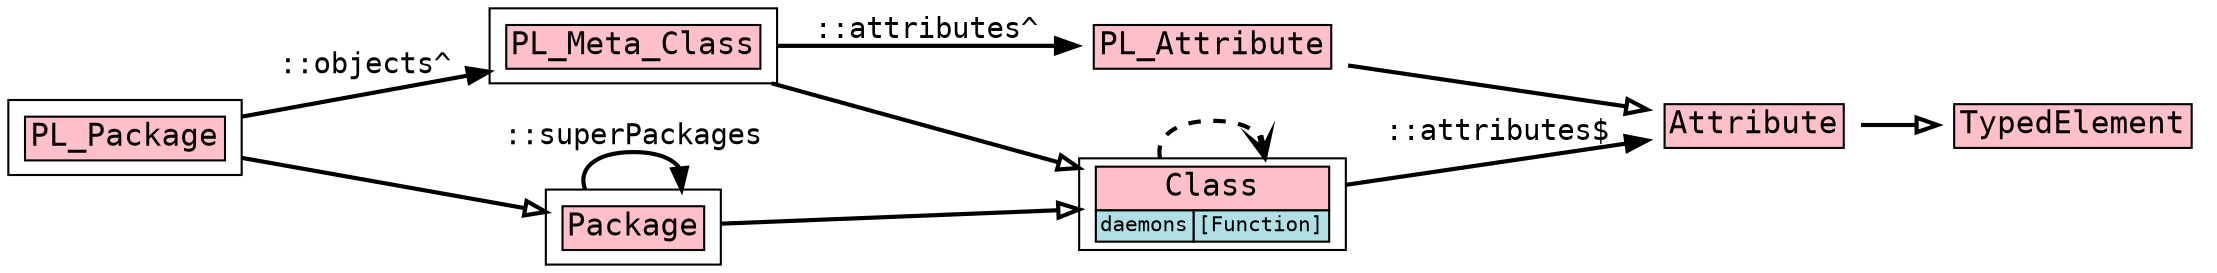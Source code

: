 digraph {
  rankdir="LR"
0[label=<<table BORDER="0" CELLBORDER="1" CELLSPACING="0" CELLPADDING="1"><tr><td bgcolor="pink" colspan="2"><font face="INCONSOLATA" point-size="15">PL_Attribute</font></td></tr></table>>,shape=none];
1[label=<<table BORDER="0" CELLBORDER="1" CELLSPACING="0" CELLPADDING="1"><tr><td bgcolor="pink" colspan="2"><font face="INCONSOLATA" point-size="15">Class</font></td></tr><tr> <td bgcolor="powderblue"><font point-size="10" face="INCONSOLATA">daemons</font></td><td bgcolor="powderblue"><font point-size="10" face="INCONSOLATA">[Function]</font></td></tr></table>>,shape=box];
2[label=<<table BORDER="0" CELLBORDER="1" CELLSPACING="0" CELLPADDING="1"><tr><td bgcolor="pink" colspan="2"><font face="INCONSOLATA" point-size="15">Attribute</font></td></tr></table>>,shape=none];
3[label=<<table BORDER="0" CELLBORDER="1" CELLSPACING="0" CELLPADDING="1"><tr><td bgcolor="pink" colspan="2"><font face="INCONSOLATA" point-size="15">TypedElement</font></td></tr></table>>,shape=none];
4[label=<<table BORDER="0" CELLBORDER="1" CELLSPACING="0" CELLPADDING="1"><tr><td bgcolor="pink" colspan="2"><font face="INCONSOLATA" point-size="15">PL_Meta_Class</font></td></tr></table>>,shape=box];
5[label=<<table BORDER="0" CELLBORDER="1" CELLSPACING="0" CELLPADDING="1"><tr><td bgcolor="pink" colspan="2"><font face="INCONSOLATA" point-size="15">PL_Package</font></td></tr></table>>,shape=box];
6[label=<<table BORDER="0" CELLBORDER="1" CELLSPACING="0" CELLPADDING="1"><tr><td bgcolor="pink" colspan="2"><font face="INCONSOLATA" point-size="15">Package</font></td></tr></table>>,shape=box];
1 -> 1[penwidth="2" style=dashed arrowhead=vee];
2 -> 3[penwidth="2" arrowhead=empty];
1 -> 2[penwidth="2" label=<<font face="INCONSOLATA">::attributes$</font>>];
0 -> 2[penwidth="2" arrowhead=empty];
4 -> 0[penwidth="2" label=<<font face="INCONSOLATA">::attributes^</font>>];
4 -> 1[penwidth="2" arrowhead=empty];
5 -> 4[penwidth="2" label=<<font face="INCONSOLATA">::objects^</font>>];
6 -> 6[penwidth="2" label=<<font face="INCONSOLATA">::superPackages</font>>];
6 -> 1[penwidth="2" arrowhead=empty];
5 -> 6[penwidth="2" arrowhead=empty];
}

